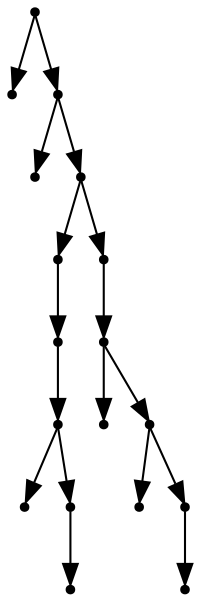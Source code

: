 digraph {
  17 [shape=point];
  0 [shape=point];
  16 [shape=point];
  1 [shape=point];
  15 [shape=point];
  7 [shape=point];
  6 [shape=point];
  5 [shape=point];
  2 [shape=point];
  4 [shape=point];
  3 [shape=point];
  14 [shape=point];
  13 [shape=point];
  8 [shape=point];
  12 [shape=point];
  9 [shape=point];
  11 [shape=point];
  10 [shape=point];
17 -> 0;
17 -> 16;
16 -> 1;
16 -> 15;
15 -> 7;
7 -> 6;
6 -> 5;
5 -> 2;
5 -> 4;
4 -> 3;
15 -> 14;
14 -> 13;
13 -> 8;
13 -> 12;
12 -> 9;
12 -> 11;
11 -> 10;
}
